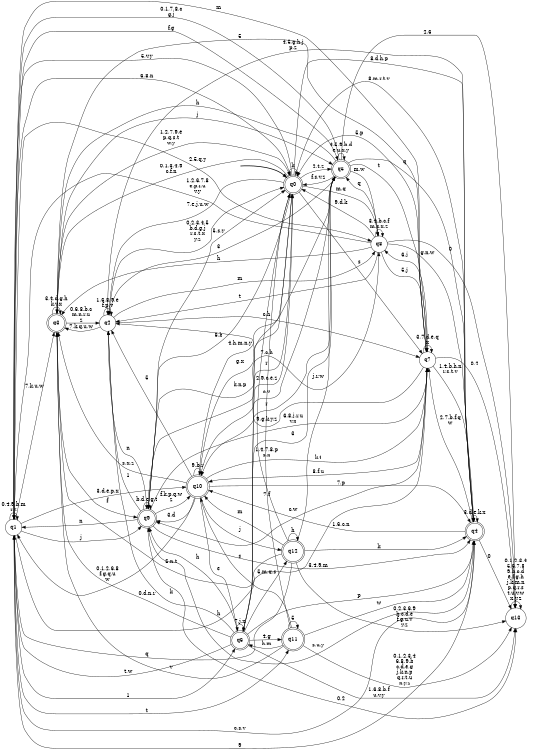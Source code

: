 digraph BlueStar {
__start0 [style = invis, shape = none, label = "", width = 0, height = 0];

rankdir=LR;
size="8,5";

s0 [style="rounded,filled", color="black", fillcolor="white" shape="doublecircle", label="q0"];
s1 [style="filled", color="black", fillcolor="white" shape="circle", label="q1"];
s2 [style="filled", color="black", fillcolor="white" shape="circle", label="q2"];
s3 [style="rounded,filled", color="black", fillcolor="white" shape="doublecircle", label="q3"];
s4 [style="rounded,filled", color="black", fillcolor="white" shape="doublecircle", label="q4"];
s5 [style="rounded,filled", color="black", fillcolor="white" shape="doublecircle", label="q5"];
s6 [style="rounded,filled", color="black", fillcolor="white" shape="doublecircle", label="q6"];
s7 [style="filled", color="black", fillcolor="white" shape="circle", label="q7"];
s8 [style="filled", color="black", fillcolor="white" shape="circle", label="q8"];
s9 [style="rounded,filled", color="black", fillcolor="white" shape="doublecircle", label="q9"];
s10 [style="rounded,filled", color="black", fillcolor="white" shape="doublecircle", label="q10"];
s11 [style="rounded,filled", color="black", fillcolor="white" shape="doublecircle", label="q11"];
s12 [style="rounded,filled", color="black", fillcolor="white" shape="doublecircle", label="q12"];
s13 [style="filled", color="black", fillcolor="white" shape="circle", label="q13"];
subgraph cluster_main { 
	graph [pad=".75", ranksep="0.15", nodesep="0.15"];
	 style=invis; 
	__start0 -> s0 [penwidth=2];
}
s0 -> s0 [label="k"];
s0 -> s1 [label="5,v,y"];
s0 -> s2 [label="7,e,j,u,w"];
s0 -> s3 [label="0,1,3,4,9\nc,f,n"];
s0 -> s4 [label="8,d,h,p"];
s0 -> s5 [label="2,t,z"];
s0 -> s6 [label="r"];
s0 -> s7 [label="s"];
s0 -> s8 [label="m,q"];
s0 -> s9 [label="6,b"];
s0 -> s10 [label="g,x"];
s1 -> s0 [label="6,8,n"];
s1 -> s1 [label="0,4,9,b,m\nr,z"];
s1 -> s3 [label="7,k,u,w"];
s1 -> s4 [label="c,s,v"];
s1 -> s5 [label="f,g"];
s1 -> s6 [label="1"];
s1 -> s7 [label="h"];
s1 -> s8 [label="2,5,q,y"];
s1 -> s9 [label="j"];
s1 -> s10 [label="3,d,e,p,x"];
s1 -> s11 [label="t"];
s2 -> s0 [label="0,2,3,4,5\nb,d,g,j\nr,s,t,x\ny,z"];
s2 -> s2 [label="1,6,8,9,e\nf,p,v"];
s2 -> s3 [label="7,k,q,u,w"];
s2 -> s7 [label="c,h"];
s2 -> s8 [label="m"];
s2 -> s9 [label="n"];
s3 -> s0 [label="1,2,7,9,e\np,q,s,t\nw,y"];
s3 -> s2 [label="0,6,8,b,c\nm,n,r,u\nz"];
s3 -> s3 [label="3,4,d,g,h\nk,v,x"];
s3 -> s5 [label="j"];
s3 -> s7 [label="5"];
s3 -> s9 [label="f"];
s4 -> s0 [label="8,m,r,t,v"];
s4 -> s1 [label="9"];
s4 -> s2 [label="4,5,g,h,j\np,z"];
s4 -> s4 [label="3,d,e,k,x"];
s4 -> s7 [label="2,7,b,f,q\nw"];
s4 -> s9 [label="s,u,y"];
s4 -> s10 [label="1,6,c,n"];
s4 -> s13 [label="0"];
s5 -> s0 [label="f,s,v,z"];
s5 -> s1 [label="0,1,7,8,c\ng,j"];
s5 -> s2 [label="3"];
s5 -> s3 [label="h"];
s5 -> s4 [label="q"];
s5 -> s5 [label="4,5,9,b,d\ne,u,x,y"];
s5 -> s7 [label="t"];
s5 -> s8 [label="m,w"];
s5 -> s9 [label="k,n,p"];
s5 -> s10 [label="r"];
s5 -> s13 [label="2,6"];
s6 -> s0 [label="2,9,c,e,z"];
s6 -> s1 [label="t,w"];
s6 -> s2 [label="k"];
s6 -> s3 [label="0,d,n,r"];
s6 -> s4 [label="p"];
s6 -> s5 [label="3"];
s6 -> s6 [label="7,j,x"];
s6 -> s9 [label="h"];
s6 -> s11 [label="4,g"];
s6 -> s12 [label="5,m,q,s"];
s6 -> s13 [label="1,6,8,b,f\nu,v,y"];
s7 -> s0 [label="5,p"];
s7 -> s1 [label="m"];
s7 -> s2 [label="9,g,k,y,z"];
s7 -> s4 [label="1,4,b,h,n\nr,s,t,v"];
s7 -> s7 [label="3,7,d,e,q\nx"];
s7 -> s8 [label="6,j"];
s7 -> s9 [label="c,w"];
s7 -> s10 [label="8,f,u"];
s7 -> s13 [label="0,2"];
s8 -> s0 [label="9,d,k"];
s8 -> s1 [label="1,2,6,7,8\ne,p,r,u\nv,y"];
s8 -> s2 [label="t"];
s8 -> s3 [label="h"];
s8 -> s4 [label="g,n,w"];
s8 -> s5 [label="q"];
s8 -> s7 [label="5,j"];
s8 -> s8 [label="3,4,b,c,f\nm,s,x,z"];
s8 -> s13 [label="0"];
s9 -> s0 [label="5,s,y"];
s9 -> s1 [label="n"];
s9 -> s2 [label="1"];
s9 -> s4 [label="3,4,9,m"];
s9 -> s7 [label="6,8,j,r,u\nv,x"];
s9 -> s8 [label="7,c,h"];
s9 -> s9 [label="b,d,e,g,t"];
s9 -> s10 [label="f,k,p,q,w\nz"];
s9 -> s13 [label="0,2"];
s10 -> s0 [label="4,h,m,n,y"];
s10 -> s1 [label="0,1,2,6,8\nf,g,q,u\nw"];
s10 -> s2 [label="5"];
s10 -> s3 [label="s,x,z"];
s10 -> s4 [label="7,p"];
s10 -> s5 [label="c,v"];
s10 -> s6 [label="e"];
s10 -> s7 [label="k,t"];
s10 -> s9 [label="3,d"];
s10 -> s10 [label="9,b,r"];
s10 -> s12 [label="j"];
s11 -> s0 [label="7,f"];
s11 -> s3 [label="v"];
s11 -> s4 [label="w"];
s11 -> s6 [label="h,m"];
s11 -> s10 [label="s"];
s11 -> s11 [label="5"];
s11 -> s13 [label="0,1,2,3,4\n6,8,9,b\nc,d,e,g\nj,k,n,p\nq,r,t,u\nx,y,z"];
s12 -> s0 [label="1,4,7,8,p\ns,x"];
s12 -> s1 [label="q"];
s12 -> s3 [label="5,n,t"];
s12 -> s4 [label="k"];
s12 -> s5 [label="j,r,w"];
s12 -> s10 [label="m"];
s12 -> s12 [label="h"];
s12 -> s13 [label="0,2,3,6,9\nb,c,d,e\nf,g,u,v\ny,z"];
s13 -> s13 [label="0,1,2,3,4\n5,6,7,8\n9,b,c,d\ne,f,g,h\nj,k,m,n\np,q,r,s\nt,u,v,w\nx,y,z"];

}